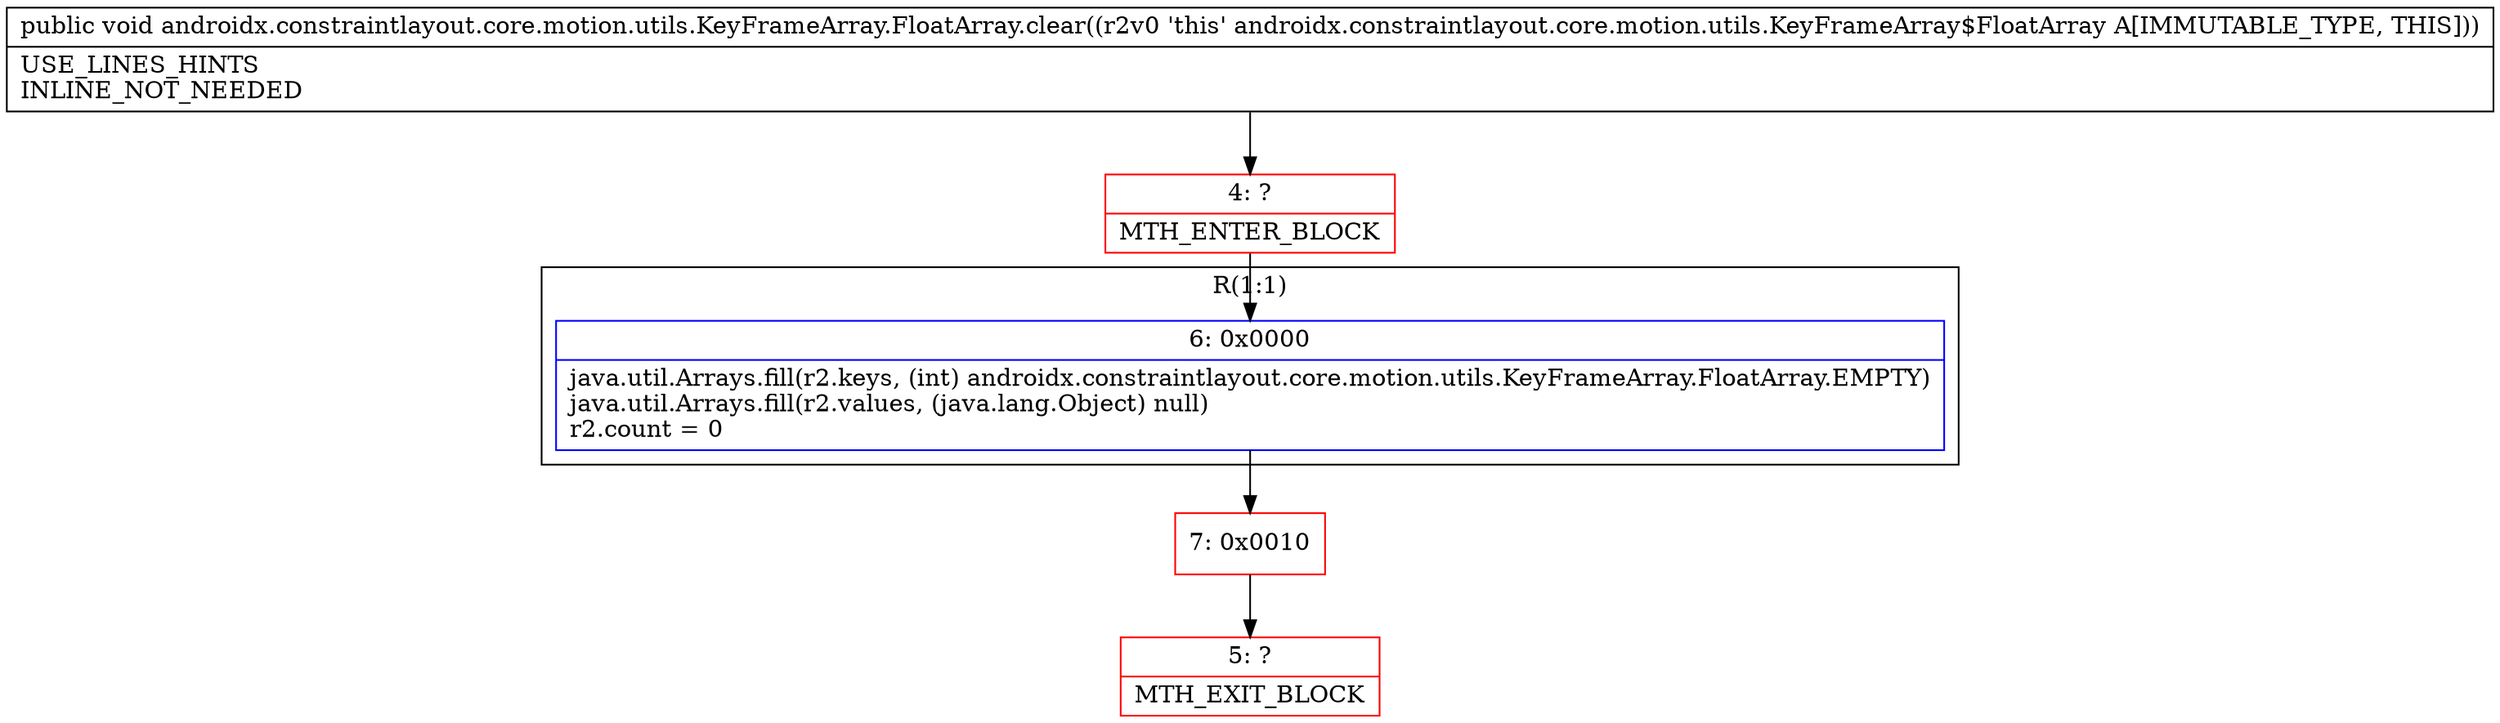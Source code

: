 digraph "CFG forandroidx.constraintlayout.core.motion.utils.KeyFrameArray.FloatArray.clear()V" {
subgraph cluster_Region_1125741039 {
label = "R(1:1)";
node [shape=record,color=blue];
Node_6 [shape=record,label="{6\:\ 0x0000|java.util.Arrays.fill(r2.keys, (int) androidx.constraintlayout.core.motion.utils.KeyFrameArray.FloatArray.EMPTY)\ljava.util.Arrays.fill(r2.values, (java.lang.Object) null)\lr2.count = 0\l}"];
}
Node_4 [shape=record,color=red,label="{4\:\ ?|MTH_ENTER_BLOCK\l}"];
Node_7 [shape=record,color=red,label="{7\:\ 0x0010}"];
Node_5 [shape=record,color=red,label="{5\:\ ?|MTH_EXIT_BLOCK\l}"];
MethodNode[shape=record,label="{public void androidx.constraintlayout.core.motion.utils.KeyFrameArray.FloatArray.clear((r2v0 'this' androidx.constraintlayout.core.motion.utils.KeyFrameArray$FloatArray A[IMMUTABLE_TYPE, THIS]))  | USE_LINES_HINTS\lINLINE_NOT_NEEDED\l}"];
MethodNode -> Node_4;Node_6 -> Node_7;
Node_4 -> Node_6;
Node_7 -> Node_5;
}

